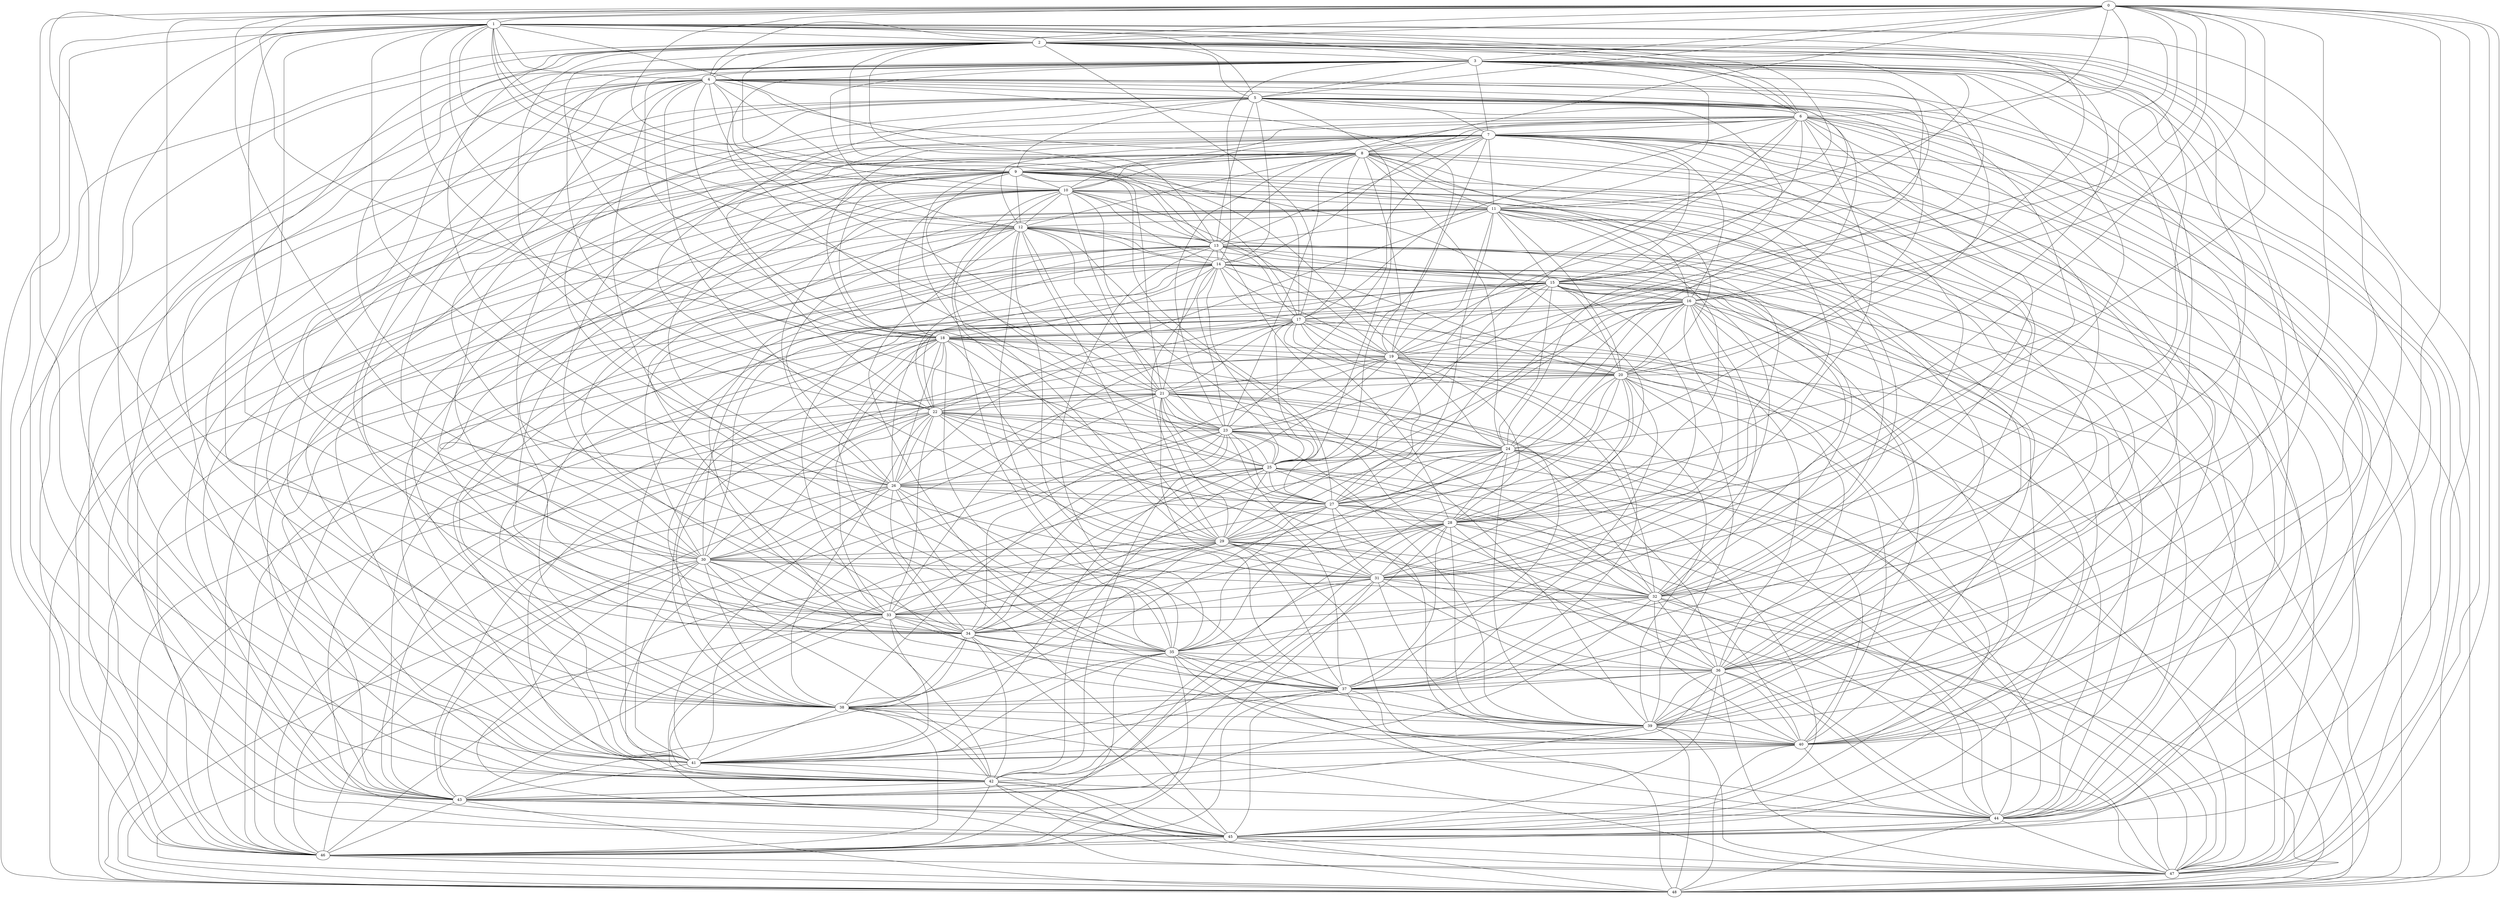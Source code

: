 graph g {0;1;2;3;4;5;6;7;8;9;10;11;12;13;14;15;16;17;18;19;20;21;22;23;24;25;26;27;28;29;30;31;32;33;34;35;36;37;38;39;40;41;42;43;44;45;46;47;48;0 -- 1;0 -- 2;0 -- 3;0 -- 4;0 -- 5;0 -- 6;0 -- 8;0 -- 9;0 -- 11;0 -- 15;0 -- 16;0 -- 18;0 -- 24;0 -- 26;0 -- 27;0 -- 29;0 -- 30;0 -- 32;0 -- 38;0 -- 40;0 -- 41;0 -- 45;0 -- 47;0 -- 48;1 -- 2;1 -- 3;1 -- 4;1 -- 5;1 -- 6;1 -- 9;1 -- 10;1 -- 12;1 -- 16;1 -- 17;1 -- 19;1 -- 21;1 -- 25;1 -- 27;1 -- 30;1 -- 31;1 -- 33;1 -- 35;1 -- 39;1 -- 41;1 -- 42;1 -- 46;1 -- 48;2 -- 3;2 -- 4;2 -- 5;2 -- 6;2 -- 10;2 -- 11;2 -- 13;2 -- 17;2 -- 18;2 -- 20;2 -- 21;2 -- 22;2 -- 26;2 -- 31;2 -- 32;2 -- 34;2 -- 35;2 -- 36;2 -- 40;2 -- 42;2 -- 43;2 -- 47;3 -- 4;3 -- 5;3 -- 6;3 -- 7;3 -- 11;3 -- 12;3 -- 14;3 -- 18;3 -- 19;3 -- 22;3 -- 23;3 -- 27;3 -- 28;3 -- 32;3 -- 33;3 -- 36;3 -- 37;3 -- 41;3 -- 43;3 -- 44;3 -- 48;4 -- 5;4 -- 6;4 -- 8;4 -- 12;4 -- 13;4 -- 15;4 -- 19;4 -- 20;4 -- 21;4 -- 23;4 -- 24;4 -- 29;4 -- 33;4 -- 34;4 -- 35;4 -- 37;4 -- 38;4 -- 42;4 -- 44;4 -- 45;5 -- 6;5 -- 7;5 -- 9;5 -- 13;5 -- 14;5 -- 16;5 -- 20;5 -- 22;5 -- 24;5 -- 25;5 -- 28;5 -- 30;5 -- 34;5 -- 36;5 -- 38;5 -- 39;5 -- 43;5 -- 45;5 -- 46;6 -- 7;6 -- 8;6 -- 10;6 -- 14;6 -- 15;6 -- 17;6 -- 23;6 -- 25;6 -- 26;6 -- 28;6 -- 29;6 -- 31;6 -- 37;6 -- 39;6 -- 40;6 -- 44;6 -- 46;6 -- 47;7 -- 8;7 -- 9;7 -- 10;7 -- 11;7 -- 12;7 -- 13;7 -- 15;7 -- 16;7 -- 18;7 -- 22;7 -- 23;7 -- 25;7 -- 31;7 -- 33;7 -- 34;7 -- 36;7 -- 37;7 -- 39;7 -- 45;7 -- 47;7 -- 48;8 -- 9;8 -- 10;8 -- 11;8 -- 12;8 -- 13;8 -- 16;8 -- 17;8 -- 19;8 -- 23;8 -- 24;8 -- 26;8 -- 28;8 -- 32;8 -- 34;8 -- 37;8 -- 38;8 -- 40;8 -- 42;8 -- 46;8 -- 48;9 -- 10;9 -- 11;9 -- 12;9 -- 13;9 -- 17;9 -- 18;9 -- 20;9 -- 24;9 -- 25;9 -- 27;9 -- 28;9 -- 29;9 -- 33;9 -- 38;9 -- 39;9 -- 41;9 -- 42;9 -- 43;9 -- 47;10 -- 11;10 -- 12;10 -- 13;10 -- 14;10 -- 18;10 -- 19;10 -- 21;10 -- 25;10 -- 26;10 -- 29;10 -- 30;10 -- 34;10 -- 35;10 -- 39;10 -- 40;10 -- 43;10 -- 44;10 -- 48;11 -- 12;11 -- 13;11 -- 15;11 -- 19;11 -- 20;11 -- 22;11 -- 26;11 -- 27;11 -- 28;11 -- 30;11 -- 31;11 -- 36;11 -- 40;11 -- 41;11 -- 42;11 -- 44;11 -- 45;12 -- 13;12 -- 14;12 -- 16;12 -- 20;12 -- 21;12 -- 23;12 -- 27;12 -- 29;12 -- 31;12 -- 32;12 -- 35;12 -- 37;12 -- 41;12 -- 43;12 -- 45;12 -- 46;13 -- 14;13 -- 15;13 -- 17;13 -- 21;13 -- 22;13 -- 24;13 -- 30;13 -- 32;13 -- 33;13 -- 35;13 -- 36;13 -- 38;13 -- 44;13 -- 46;13 -- 47;14 -- 15;14 -- 16;14 -- 17;14 -- 18;14 -- 19;14 -- 20;14 -- 22;14 -- 23;14 -- 25;14 -- 29;14 -- 30;14 -- 32;14 -- 38;14 -- 40;14 -- 41;14 -- 43;14 -- 44;14 -- 46;15 -- 16;15 -- 17;15 -- 18;15 -- 19;15 -- 20;15 -- 23;15 -- 24;15 -- 26;15 -- 30;15 -- 31;15 -- 33;15 -- 35;15 -- 39;15 -- 41;15 -- 44;15 -- 45;15 -- 47;16 -- 17;16 -- 18;16 -- 19;16 -- 20;16 -- 24;16 -- 25;16 -- 27;16 -- 31;16 -- 32;16 -- 34;16 -- 35;16 -- 36;16 -- 40;16 -- 45;16 -- 46;16 -- 48;17 -- 18;17 -- 19;17 -- 20;17 -- 21;17 -- 25;17 -- 26;17 -- 28;17 -- 32;17 -- 33;17 -- 36;17 -- 37;17 -- 41;17 -- 42;17 -- 46;17 -- 47;18 -- 19;18 -- 20;18 -- 22;18 -- 26;18 -- 27;18 -- 29;18 -- 33;18 -- 34;18 -- 35;18 -- 37;18 -- 38;18 -- 43;18 -- 47;18 -- 48;19 -- 20;19 -- 21;19 -- 23;19 -- 27;19 -- 28;19 -- 30;19 -- 34;19 -- 36;19 -- 38;19 -- 39;19 -- 42;19 -- 44;19 -- 48;20 -- 21;20 -- 22;20 -- 24;20 -- 28;20 -- 29;20 -- 31;20 -- 37;20 -- 39;20 -- 40;20 -- 42;20 -- 43;20 -- 45;21 -- 22;21 -- 23;21 -- 24;21 -- 25;21 -- 26;21 -- 27;21 -- 29;21 -- 30;21 -- 32;21 -- 36;21 -- 37;21 -- 39;21 -- 45;21 -- 47;21 -- 48;22 -- 23;22 -- 24;22 -- 25;22 -- 26;22 -- 27;22 -- 30;22 -- 31;22 -- 33;22 -- 37;22 -- 38;22 -- 40;22 -- 42;22 -- 46;22 -- 48;23 -- 24;23 -- 25;23 -- 26;23 -- 27;23 -- 31;23 -- 32;23 -- 34;23 -- 38;23 -- 39;23 -- 41;23 -- 42;23 -- 43;23 -- 47;24 -- 25;24 -- 26;24 -- 27;24 -- 28;24 -- 32;24 -- 33;24 -- 35;24 -- 39;24 -- 40;24 -- 43;24 -- 44;24 -- 48;25 -- 26;25 -- 27;25 -- 29;25 -- 33;25 -- 34;25 -- 36;25 -- 40;25 -- 41;25 -- 42;25 -- 44;25 -- 45;26 -- 27;26 -- 28;26 -- 30;26 -- 34;26 -- 35;26 -- 37;26 -- 41;26 -- 43;26 -- 45;26 -- 46;27 -- 28;27 -- 29;27 -- 31;27 -- 35;27 -- 36;27 -- 38;27 -- 44;27 -- 46;27 -- 47;28 -- 29;28 -- 30;28 -- 31;28 -- 32;28 -- 33;28 -- 34;28 -- 36;28 -- 37;28 -- 39;28 -- 43;28 -- 44;28 -- 46;29 -- 30;29 -- 31;29 -- 32;29 -- 33;29 -- 34;29 -- 37;29 -- 38;29 -- 40;29 -- 44;29 -- 45;29 -- 47;30 -- 31;30 -- 32;30 -- 33;30 -- 34;30 -- 38;30 -- 39;30 -- 41;30 -- 45;30 -- 46;30 -- 48;31 -- 32;31 -- 33;31 -- 34;31 -- 35;31 -- 39;31 -- 40;31 -- 42;31 -- 46;31 -- 47;32 -- 33;32 -- 34;32 -- 36;32 -- 40;32 -- 41;32 -- 43;32 -- 47;32 -- 48;33 -- 34;33 -- 35;33 -- 37;33 -- 41;33 -- 42;33 -- 44;33 -- 48;34 -- 35;34 -- 36;34 -- 38;34 -- 42;34 -- 43;34 -- 45;35 -- 36;35 -- 37;35 -- 38;35 -- 39;35 -- 40;35 -- 41;35 -- 43;35 -- 44;35 -- 46;36 -- 37;36 -- 38;36 -- 39;36 -- 40;36 -- 41;36 -- 44;36 -- 45;36 -- 47;37 -- 38;37 -- 39;37 -- 40;37 -- 41;37 -- 45;37 -- 46;37 -- 48;38 -- 39;38 -- 40;38 -- 41;38 -- 42;38 -- 46;38 -- 47;39 -- 40;39 -- 41;39 -- 43;39 -- 47;39 -- 48;40 -- 41;40 -- 42;40 -- 44;40 -- 48;41 -- 42;41 -- 43;41 -- 45;42 -- 43;42 -- 44;42 -- 45;42 -- 46;42 -- 47;42 -- 48;43 -- 44;43 -- 45;43 -- 46;43 -- 47;43 -- 48;44 -- 45;44 -- 46;44 -- 47;44 -- 48;45 -- 46;45 -- 47;45 -- 48;46 -- 47;46 -- 48;47 -- 48;}